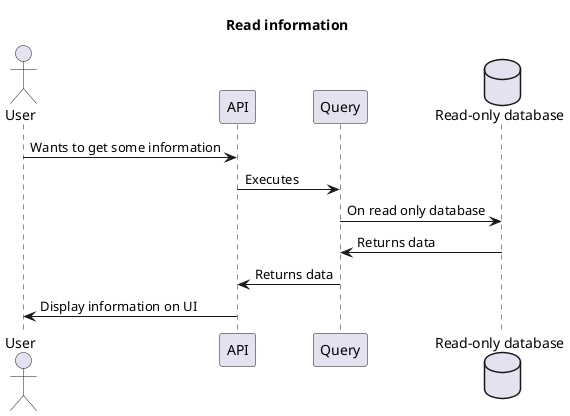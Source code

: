@startuml

Title "Read information"

actor User
participant API
participant Query
database "Read-only database" as ReadOnlyDatabase

User -> API : Wants to get some information
API -> Query : Executes
Query -> ReadOnlyDatabase : On read only database
ReadOnlyDatabase -> Query : Returns data
Query -> API : Returns data
API -> User : Display information on UI

@enduml